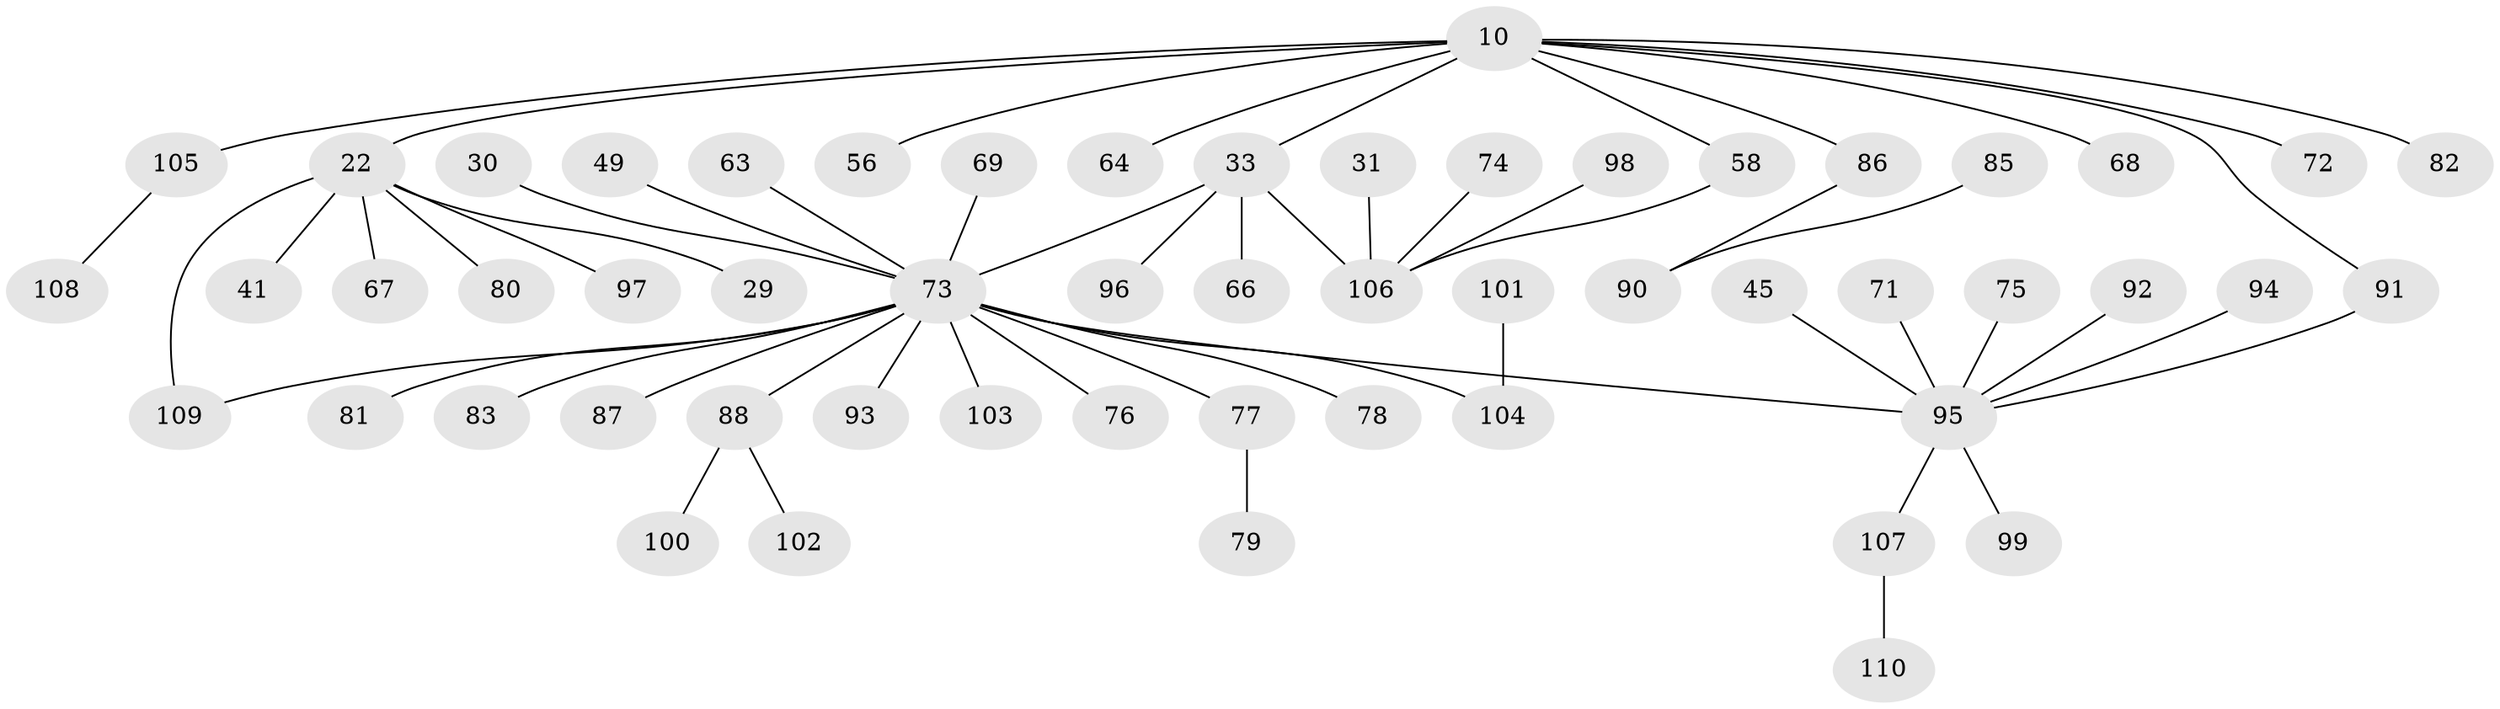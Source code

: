 // original degree distribution, {5: 0.03636363636363636, 4: 0.07272727272727272, 6: 0.045454545454545456, 7: 0.00909090909090909, 2: 0.22727272727272727, 3: 0.10909090909090909, 1: 0.5}
// Generated by graph-tools (version 1.1) at 2025/42/03/09/25 04:42:16]
// undirected, 55 vertices, 57 edges
graph export_dot {
graph [start="1"]
  node [color=gray90,style=filled];
  10 [super="+5"];
  22 [super="+8+13"];
  29;
  30;
  31;
  33 [super="+1+3+26"];
  41;
  45;
  49;
  56;
  58;
  63;
  64;
  66 [super="+59"];
  67;
  68;
  69 [super="+25"];
  71;
  72;
  73 [super="+28+50+23"];
  74 [super="+37"];
  75;
  76;
  77;
  78;
  79;
  80;
  81;
  82 [super="+60+70"];
  83;
  85;
  86 [super="+12"];
  87 [super="+53"];
  88 [super="+84"];
  90 [super="+15"];
  91;
  92;
  93 [super="+52"];
  94;
  95 [super="+55"];
  96 [super="+54"];
  97 [super="+46"];
  98 [super="+32"];
  99;
  100;
  101;
  102;
  103;
  104 [super="+51+62"];
  105 [super="+42+57+89"];
  106 [super="+7+65"];
  107;
  108;
  109 [super="+61"];
  110;
  10 -- 58;
  10 -- 64;
  10 -- 72;
  10 -- 91;
  10 -- 33;
  10 -- 68;
  10 -- 56;
  10 -- 22 [weight=2];
  10 -- 86;
  10 -- 105;
  10 -- 82;
  22 -- 41;
  22 -- 29;
  22 -- 80;
  22 -- 67;
  22 -- 97;
  22 -- 109;
  30 -- 73;
  31 -- 106;
  33 -- 106 [weight=2];
  33 -- 73;
  33 -- 96;
  33 -- 66;
  45 -- 95;
  49 -- 73;
  58 -- 106;
  63 -- 73;
  69 -- 73;
  71 -- 95;
  73 -- 77;
  73 -- 103;
  73 -- 76;
  73 -- 109;
  73 -- 78;
  73 -- 81;
  73 -- 83;
  73 -- 95 [weight=2];
  73 -- 104;
  73 -- 93;
  73 -- 87;
  73 -- 88;
  74 -- 106;
  75 -- 95;
  77 -- 79;
  85 -- 90;
  86 -- 90;
  88 -- 100;
  88 -- 102;
  91 -- 95;
  92 -- 95;
  94 -- 95;
  95 -- 99;
  95 -- 107;
  98 -- 106;
  101 -- 104;
  105 -- 108;
  107 -- 110;
}
